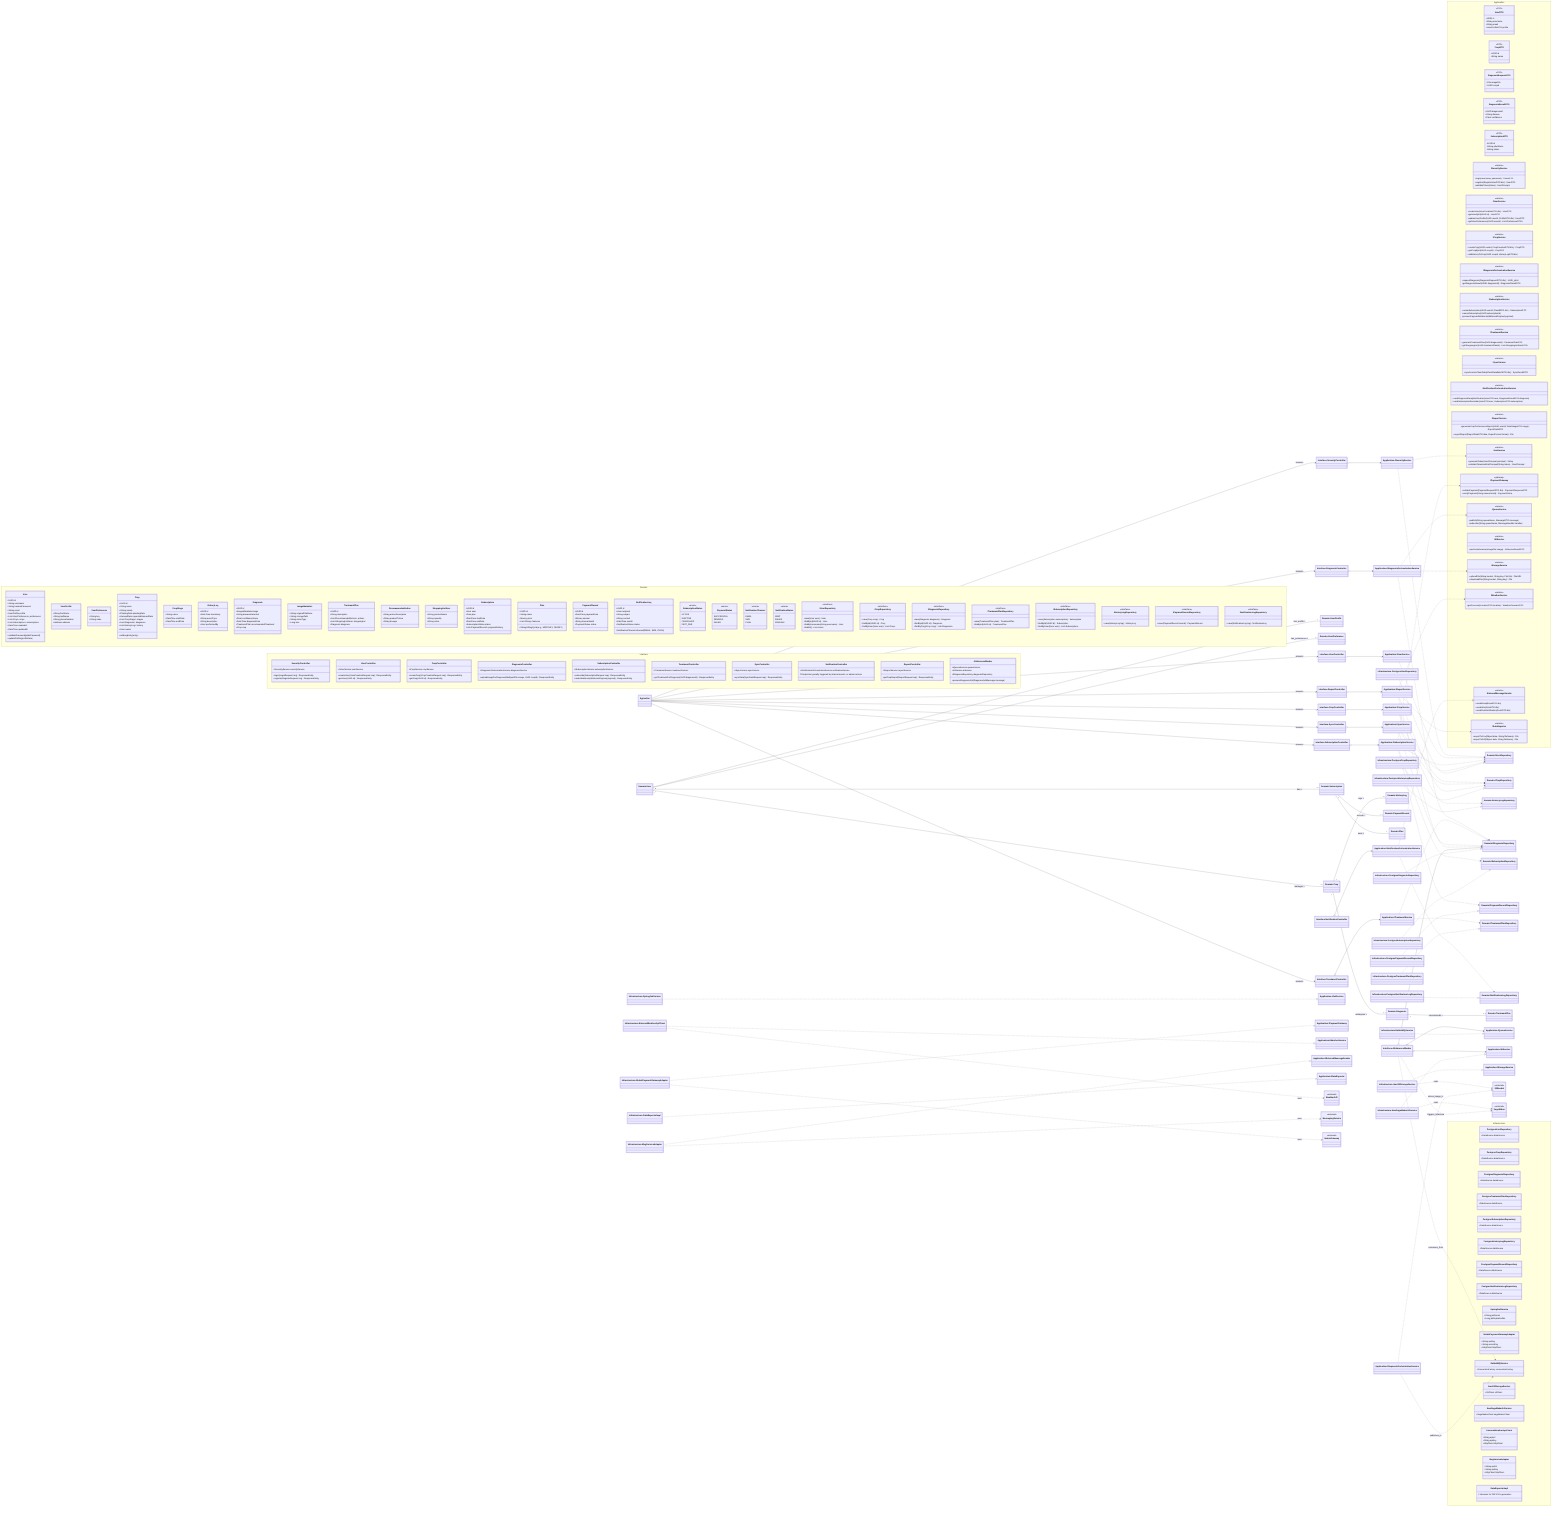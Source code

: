 classDiagram
    direction LR

    namespace Domain {
        class User {
            +UUID id
            +String username
            +String hashedPassword
            +String email
            +UserProfile profile
            +List~UserPreference~ preferences
            +List~Crop~ crops
            +List~Subscription~ subscriptions
            +DateTime createdAt
            +DateTime updatedAt
            +validatePassword(plainPassword)
            +updateProfile(profileData)
        }
        class UserProfile {
            +String firstName
            +String lastName
            +String phoneNumber
            +Address address
        }
        class UserPreference {
            +String key
            +String value
        }
        class Crop {
            +UUID id
            +String name
            +String variety
            +PlantingDate plantingDate
            +HarvestDate expectedHarvestDate
            +List~CropStage~ stages
            +List~Diagnosis~ diagnoses
            +List~HistoryLog~ history
            +User owner
            +addLogEntry(entry)
        }
        class CropStage {
            +String name
            +DateTime startDate
            +DateTime endDate
        }
        class HistoryLog {
            +UUID id
            +DateTime timestamp
            +String eventType
            +String description
            +User performedBy
        }
        class Diagnosis {
            +UUID id
            +ImageMetadata image
            +String diseaseDetected
            +Float confidenceScore
            +DateTime diagnosisDate
            +TreatmentPlan recommendedTreatment
            +Crop crop
        }
        class ImageMetadata {
            +String originalFileName
            +String storagePath
            +String mimeType
            +Long size
        }
        class TreatmentPlan {
            +UUID id
            +String description
            +List~RecommendedAction~ actions
            +List~ShoppingListItem~ shoppingList
            +Diagnosis diagnosis
        }
        class RecommendedAction {
            +String actionDescription
            +String productToUse
            +String dosage
        }
        class ShoppingListItem {
            +String productName
            +String quantity
            +String notes
        }
        class Subscription {
            +UUID id
            +User user
            +Plan plan
            +DateTime startDate
            +DateTime endDate
            +SubscriptionStatus status
            +List~PaymentRecord~ paymentHistory
        }
        class Plan {
            +UUID id
            +String name
            +Money price
            +String billingCycle (e.g., MONTHLY, YEARLY)
            +List~String~ features
        }
        class PaymentRecord {
            +UUID id
            +DateTime paymentDate
            +Money amount
            +String transactionId
            +PaymentStatus status
        }
        class NotificationLog {
            +UUID id
            +User recipient
            +NotificationChannel channel (EMAIL, SMS, PUSH)
            +String subject
            +String content
            +DateTime sentAt
            +NotificationStatus status
        }
        class SubscriptionStatus {
            <<enum>>
            ACTIVE
            INACTIVE
            CANCELLED
            PAST_DUE
        }
        class PaymentStatus {
            <<enum>>
            SUCCESSFUL
            PENDING
            FAILED
        }
        class NotificationChannel {
            <<enum>>
            EMAIL
            SMS
            PUSH
        }
        class NotificationStatus {
            <<enum>>
            SENT
            FAILED
            PENDING
        }

        class IUserRepository {
            <<interface>>
            +save(User user) User
            +findById(UUID id) User
            +findByUsername(String username) User
            +findAll() List~User~
        }
        class ICropRepository {
            <<interface>>
            +save(Crop crop) Crop
            +findById(UUID id) Crop
            +findByUser(User user) List~Crop~
        }
        class IDiagnosisRepository {
            <<interface>>
            +save(Diagnosis diagnosis) Diagnosis
            +findById(UUID id) Diagnosis
            +findByCrop(Crop crop) List~Diagnosis~
        }
        class ITreatmentPlanRepository {
            <<interface>>
            +save(TreatmentPlan plan) TreatmentPlan
            +findById(UUID id) TreatmentPlan
        }
        class ISubscriptionRepository {
            <<interface>>
            +save(Subscription subscription) Subscription
            +findById(UUID id) Subscription
            +findByUser(User user) List~Subscription~
        }
        class IHistoryLogRepository {
            <<interface>>
            +save(HistoryLog log) HistoryLog
        }
        class IPaymentRecordRepository {
            <<interface>>
            +save(PaymentRecord record) PaymentRecord
        }
        class INotificationLogRepository {
            <<interface>>
            +save(NotificationLog log) NotificationLog
        }
    }

    namespace Application {
        class UserDTO {
            <<DTO>>
            +UUID id
            +String username
            +String email
            +UserProfileDTO profile
        }
        class CropDTO {
            <<DTO>>
            +UUID id
            +String name
        }
        class DiagnosisRequestDTO {
            <<DTO>>
            +File imageFile
            +UUID cropId
        }
        class DiagnosisResultDTO {
            <<DTO>>
            +UUID diagnosisId
            +String disease
            +Float confidence
        }
        class SubscriptionDTO {
            <<DTO>>
            +UUID id
            +String planName
            +String status
        }

        class ISecurityService {
            <<service>>
            +login(username, password) TokenDTO
            +register(RegisterUserDTO dto) UserDTO
            +validateToken(token) UserPrincipal
        }
        class IUserService {
            <<service>>
            +createUser(UserCreationDTO dto) UserDTO
            +getUserById(UUID id) UserDTO
            +updateUserProfile(UUID userId, ProfileDTO dto) UserDTO
            +getUserPreferences(UUID userId) List~PreferenceDTO~
        }
        class ICropService {
            <<service>>
            +createCrop(UUID userId, CropCreationDTO dto) CropDTO
            +getCropById(UUID cropId) CropDTO
            +addHistoryToCrop(UUID cropId, HistoryLogDTO dto)
        }
        class IDiagnosisOrchestrationService {
            <<service>>
            +requestDiagnosis(DiagnosisRequestDTO dto) UUID_jobId
            +getDiagnosisResult(UUID diagnosisId) DiagnosisResultDTO
        }
        class ISubscriptionService {
            <<service>>
            +createSubscription(UUID userId, PlanIdDTO dto) SubscriptionDTO
            +cancelSubscription(UUID subscriptionId)
            +processPaymentWebhook(WebhookPayload payload)
        }
        class ITreatmentService {
            <<service>>
            +generateTreatmentPlan(UUID diagnosisId) TreatmentPlanDTO
            +getShoppingList(UUID treatmentPlanId) List~ShoppingListItemDTO~
        }
        class ISyncService {
            <<service>>
            +synchronizeClientData(ClientDataBatchDTO dto) SyncResultDTO
        }
        class INotificationOrchestrationService {
            <<service>>
            +sendDiagnosisReadyNotification(UserDTO user, DiagnosisResultDTO diagnosis)
            +sendSubscriptionReminder(UserDTO user, SubscriptionDTO subscription)
        }
        class IReportService {
            <<service>>
            +generateCropPerformanceReport(UUID userId, DateRangeDTO range) ReportDataDTO
            +exportReport(ReportDataDTO data, ExportFormat format) File
        }

        class IJwtService {
            <<service>>
            +generateToken(UserPrincipal principal) String
            +validateTokenAndGetPrincipal(String token) UserPrincipal
        }
        class IPaymentGateway {
            <<gateway>>
            +initiatePayment(PaymentRequestDTO dto) PaymentResponseDTO
            +verifyPayment(String transactionId) PaymentStatus
        }
        class IQueueService {
            <<service>>
            +publish(String queueName, MessageDTO message)
            +subscribe(String queueName, MessageHandler handler)
        }
        class IAIService {
            <<service>>
            +performInference(ImageFile image) AIServiceResultDTO
        }
        class IStorageService {
            <<service>>
            +uploadFile(String bucket, String key, File file) FileURL
            +downloadFile(String bucket, String key) File
        }
        class IWeatherService {
            <<service>>
            +getForecast(LocationDTO location) WeatherForecastDTO
        }
        class IExternalMessageSender {
            <<service>>
            +sendEmail(EmailDTO dto)
            +sendSms(SmsDTO dto)
            +sendPushNotification(PushDTO dto)
        }
        class IDataExporter {
            <<service>>
            +exportToCsv(Object data, String fileName) File
            +exportToPdf(Object data, String fileName) File
        }

    }

    namespace Interface {
        class SecurityController {
            +ISecurityService securityService
            +login(LoginRequest req) ResponseEntity
            +register(RegisterRequest req) ResponseEntity
        }
        class UserController {
            +IUserService userService
            +createUser(UserCreationRequest req) ResponseEntity
            +getUser(UUID id) ResponseEntity
        }
        class CropController {
            +ICropService cropService
            +createCrop(CropCreationRequest req) ResponseEntity
            +getCrop(UUID id) ResponseEntity
        }
        class DiagnosisController {
            +IDiagnosisOrchestrationService diagnosisService
            +uploadImageForDiagnosis(MultipartFile image, UUID cropId) ResponseEntity
        }
        class SubscriptionController {
            +ISubscriptionService subscriptionService
            +subscribe(SubscriptionRequest req) ResponseEntity
            +niubizWebhook(WebhookPayload payload) ResponseEntity
        }
        class TreatmentController {
            +ITreatmentService treatmentService
            +getTreatmentForDiagnosis(UUID diagnosisId) ResponseEntity
        }
        class SyncController {
            +ISyncService syncService
            +syncData(SyncDataRequest req) ResponseEntity
        }
        class NotificationController {
            +INotificationOrchestrationService notificationService
            // Endpoints typically triggered by internal events, or admin actions
        }
        class ReportController {
            +IReportService reportService
            +getCropReport(ReportRequest req) ResponseEntity
        }
        class AiInferenceWorker {
            +IQueueService queueService
            +IAIService aiService
            +IDiagnosisRepository diagnosisRepository
            +processDiagnosisJob(DiagnosisJobMessage message)
        }

    }

    namespace Infrastructure {
        class PostgresUserRepository {
            +DataSource dataSource
        }
        class PostgresCropRepository {
            +DataSource dataSource
        }
        class PostgresDiagnosisRepository {
            +DataSource dataSource
        }
        class PostgresTreatmentPlanRepository {
            +DataSource dataSource
        }
        class PostgresSubscriptionRepository {
            +DataSource dataSource
        }
        class PostgresHistoryLogRepository {
            +DataSource dataSource
        }
        class PostgresPaymentRecordRepository {
            +DataSource dataSource
        }
        class PostgresNotificationLogRepository {
            +DataSource dataSource
        }

        class SpringJwtService {
            +String jwtSecret
            +Long jwtExpirationMs
        }
        class NiubizPaymentGatewayAdapter {
            +String apiKey
            +String secretKey
            +HttpClient httpClient
        }
        class RabbitMQService {
            +ConnectionFactory connectionFactory
        }
        class AwsS3StorageService {
            +S3Client s3Client
        }
        class AwsSageMakerAIService {
            +SageMakerClient sageMakerClient
        }
        class ExternalWeatherApiClient {
            +String apiUrl
            +String apiKey
            +HttpClient httpClient
        }
        class MsgServiceAdapter {
            +String apiUrl
            +String apiKey
            +HttpClient httpClient
        }
        class DataExporterImpl {
            // Libraries for PDF/CSV generation
        }

    }

    Application.ISecurityService ..> Domain.IUserRepository
    Application.ISecurityService ..> IJwtService
    Application.IUserService ..> Domain.IUserRepository
    Application.ICropService ..> Domain.ICropRepository
    Application.ICropService ..> Domain.IHistoryLogRepository
    Application.IDiagnosisOrchestrationService ..> IQueueService
    Application.IDiagnosisOrchestrationService ..> IStorageService
    Application.IDiagnosisOrchestrationService ..> Domain.IDiagnosisRepository
    Application.ISubscriptionService ..> Domain.ISubscriptionRepository
    Application.ISubscriptionService ..> Domain.IPaymentRecordRepository
    Application.ISubscriptionService ..> IPaymentGateway
    Application.ISubscriptionService ..> Domain.IUserRepository
    Application.ITreatmentService ..> Domain.ITreatmentPlanRepository
    Application.ITreatmentService ..> Domain.IDiagnosisRepository
    Application.ISyncService ..> Domain.IUserRepository 
    Application.ISyncService ..> Domain.ICropRepository 
    Application.ISyncService ..> Domain.IDiagnosisRepository 
    Application.INotificationOrchestrationService ..> IExternalMessageSender
    Application.INotificationOrchestrationService ..> Domain.INotificationLogRepository
    Application.IReportService ..> Domain.ICropRepository 
    Application.IReportService ..> Domain.IDiagnosisRepository 
    Application.IReportService ..> IWeatherService
    Application.IReportService ..> IDataExporter

    Domain.User "1" -- "0..*" Domain.Crop : manages >
    Domain.User "1" -- "0..*" Domain.Subscription : has >
    Domain.Crop "1" -- "0..*" Domain.Diagnosis : undergoes >
    Domain.Crop "1" -- "0..*" Domain.HistoryLog : logs >
    Domain.Diagnosis "1" -- "0..1" Domain.TreatmentPlan : recommends >
    Domain.Subscription "1" -- "0..*" Domain.PaymentRecord : records >
    Domain.User "1" -- "1" Domain.UserProfile : has_profile >
    Domain.User "1" -- "0..*" Domain.UserPreference : has_preferences >
    Domain.Subscription "1" -- "1" Domain.Plan : uses >


    Interface.SecurityController o--> Application.ISecurityService
    Interface.UserController o--> Application.IUserService
    Interface.CropController o--> Application.ICropService
    Interface.DiagnosisController o--> Application.IDiagnosisOrchestrationService
    Interface.SubscriptionController o--> Application.ISubscriptionService
    Interface.TreatmentController o--> Application.ITreatmentService
    Interface.SyncController o--> Application.ISyncService
    Interface.NotificationController o--> Application.INotificationOrchestrationService
    Interface.ReportController o--> Application.IReportService
    Interface.AiInferenceWorker o--> Application.IQueueService
    Interface.AiInferenceWorker o--> Application.IAIService
    Interface.AiInferenceWorker o--> Domain.IDiagnosisRepository


    Infrastructure.PostgresUserRepository ..|> Domain.IUserRepository
    Infrastructure.PostgresCropRepository ..|> Domain.ICropRepository
    Infrastructure.PostgresDiagnosisRepository ..|> Domain.IDiagnosisRepository
    Infrastructure.PostgresTreatmentPlanRepository ..|> Domain.ITreatmentPlanRepository
    Infrastructure.PostgresSubscriptionRepository ..|> Domain.ISubscriptionRepository
    Infrastructure.PostgresHistoryLogRepository ..|> Domain.IHistoryLogRepository
    Infrastructure.PostgresPaymentRecordRepository ..|> Domain.IPaymentRecordRepository
    Infrastructure.PostgresNotificationLogRepository ..|> Domain.INotificationLogRepository

    Infrastructure.SpringJwtService ..|> Application.IJwtService
    Infrastructure.NiubizPaymentGatewayAdapter ..|> Application.IPaymentGateway
    Infrastructure.RabbitMQService ..|> Application.IQueueService
    Infrastructure.AwsS3StorageService ..|> Application.IStorageService
    Infrastructure.AwsSageMakerAIService ..|> Application.IAIService
    Infrastructure.ExternalWeatherApiClient ..|> Application.IWeatherService
    Infrastructure.MsgServiceAdapter ..|> Application.IExternalMessageSender
    Infrastructure.DataExporterImpl ..|> Application.IDataExporter


    actor Agricultor


    class WeatherAPI {
      <<external>>
    }

    class MessagingService {
      <<external>>
    }
    class NiubizGateway {
      <<external>>
    }
    class S3Bucket {
      <<external>> 
    }
    class SageMaker {
      <<external>>
    }

    Agricultor --> Interface.SecurityController : interacts
    Agricultor --> Interface.UserController : interacts
    Agricultor --> Interface.CropController : interacts
    Agricultor --> Interface.DiagnosisController : interacts
    Agricultor --> Interface.SubscriptionController : interacts
    Agricultor --> Interface.TreatmentController : interacts
    Agricultor --> Interface.SyncController : interacts
    Agricultor --> Interface.ReportController : interacts

    Infrastructure.NiubizPaymentGatewayAdapter ..> NiubizGateway : uses
    Infrastructure.ExternalWeatherApiClient ..> WeatherAPI : uses
    Infrastructure.MsgServiceAdapter ..> MessagingService : uses
    Infrastructure.AwsS3StorageService ..> S3Bucket : uses
    Infrastructure.AwsSageMakerAIService ..> SageMaker : uses
    Interface.AiInferenceWorker ..> SageMaker : triggers_inference
    Interface.AiInferenceWorker ..> RabbitMQService : consumes_from
    Application.DiagnosisOrchestrationService ..> RabbitMQService : publishes_to
    Application.DiagnosisOrchestrationService ..> S3Bucket : stores_image_in